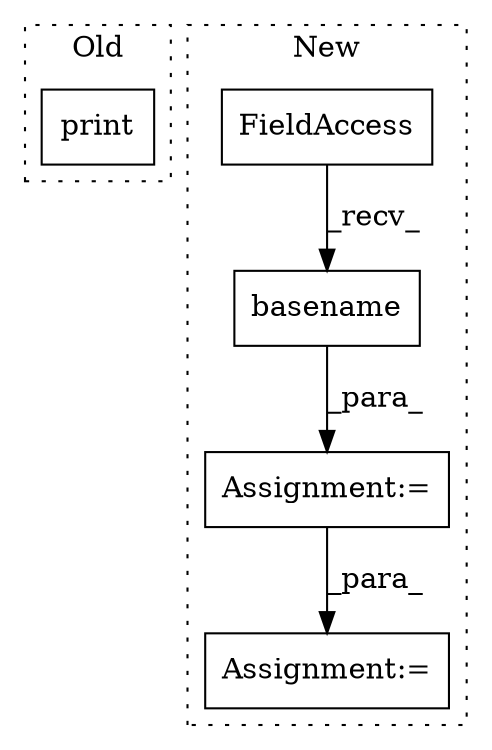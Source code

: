 digraph G {
subgraph cluster0 {
1 [label="print" a="32" s="3573,3717" l="6,1" shape="box"];
label = "Old";
style="dotted";
}
subgraph cluster1 {
2 [label="basename" a="32" s="4049,4079" l="9,1" shape="box"];
3 [label="FieldAccess" a="22" s="4041" l="7" shape="box"];
4 [label="Assignment:=" a="7" s="4118" l="1" shape="box"];
5 [label="Assignment:=" a="7" s="4040" l="1" shape="box"];
label = "New";
style="dotted";
}
2 -> 5 [label="_para_"];
3 -> 2 [label="_recv_"];
5 -> 4 [label="_para_"];
}